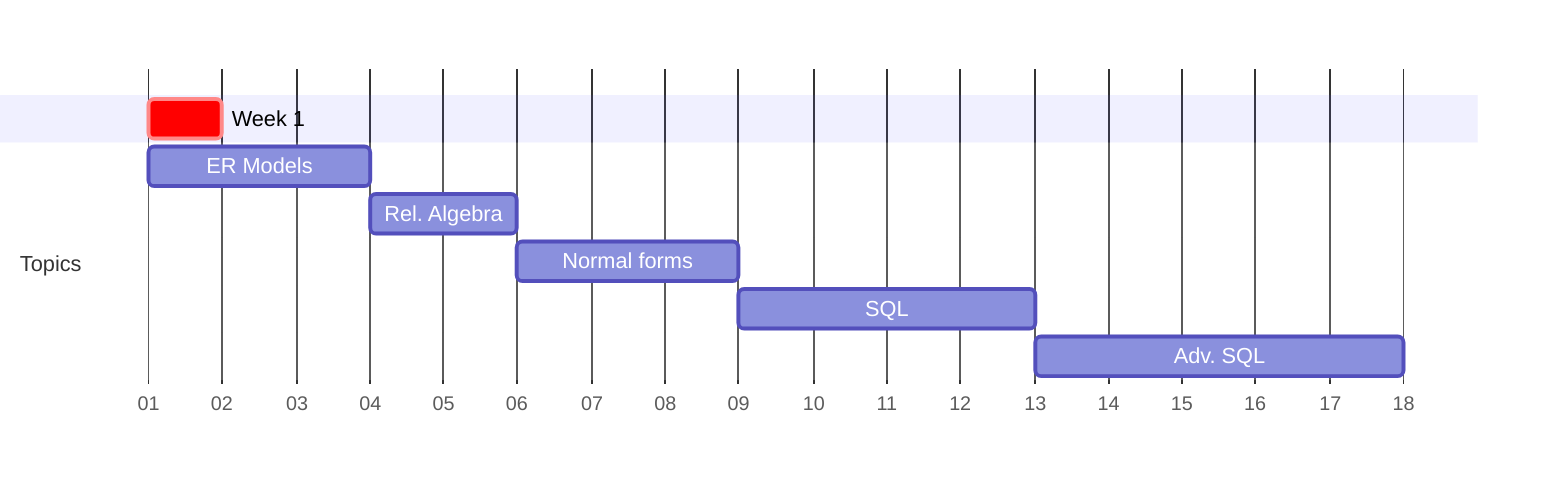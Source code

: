 gantt
    dateFormat  M/DD/YYYY
    axisFormat  %W

    section    
    Week 1 : crit, weekblock, 1/7/2024, 1w

    section Topics
    ER Models : m1, 1/7/2024, 3w
    Rel. Algebra: m4, after m1, 2w
    Normal forms: m5, after m4, 3w
    SQL : m6, after m5, 4w
    Adv. SQL: m7, after m6, 5w